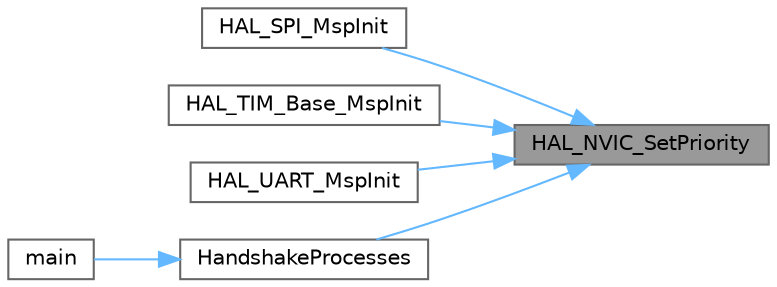 digraph "HAL_NVIC_SetPriority"
{
 // LATEX_PDF_SIZE
  bgcolor="transparent";
  edge [fontname=Helvetica,fontsize=10,labelfontname=Helvetica,labelfontsize=10];
  node [fontname=Helvetica,fontsize=10,shape=box,height=0.2,width=0.4];
  rankdir="RL";
  Node1 [id="Node000001",label="HAL_NVIC_SetPriority",height=0.2,width=0.4,color="gray40", fillcolor="grey60", style="filled", fontcolor="black",tooltip=" "];
  Node1 -> Node2 [id="edge1_Node000001_Node000002",dir="back",color="steelblue1",style="solid",tooltip=" "];
  Node2 [id="Node000002",label="HAL_SPI_MspInit",height=0.2,width=0.4,color="grey40", fillcolor="white", style="filled",URL="$group___s_p_i___exported___functions___group1.html#ga17f583be14b22caffa6c4e56dcd035ef",tooltip="SPI MSP Initialization This function configures the hardware resources used in this example"];
  Node1 -> Node3 [id="edge2_Node000001_Node000003",dir="back",color="steelblue1",style="solid",tooltip=" "];
  Node3 [id="Node000003",label="HAL_TIM_Base_MspInit",height=0.2,width=0.4,color="grey40", fillcolor="white", style="filled",URL="$group___t_i_m___exported___functions___group1.html#ga818f4d5d1e2f417438d281b4ac9efb9c",tooltip="TIM_Base MSP Initialization This function configures the hardware resources used in this example"];
  Node1 -> Node4 [id="edge3_Node000001_Node000004",dir="back",color="steelblue1",style="solid",tooltip=" "];
  Node4 [id="Node000004",label="HAL_UART_MspInit",height=0.2,width=0.4,color="grey40", fillcolor="white", style="filled",URL="$group___u_a_r_t___exported___functions___group1.html#ga0e553b32211877322f949b14801bbfa7",tooltip="UART MSP Initialization This function configures the hardware resources used in this example"];
  Node1 -> Node5 [id="edge4_Node000001_Node000005",dir="back",color="steelblue1",style="solid",tooltip=" "];
  Node5 [id="Node000005",label="HandshakeProcesses",height=0.2,width=0.4,color="grey40", fillcolor="white", style="filled",URL="$handshake__receiver_8c.html#a1cd7cb4dac2cac3fd0bffb657c7f0fdc",tooltip=" "];
  Node5 -> Node6 [id="edge5_Node000005_Node000006",dir="back",color="steelblue1",style="solid",tooltip=" "];
  Node6 [id="Node000006",label="main",height=0.2,width=0.4,color="grey40", fillcolor="white", style="filled",URL="$main_8c.html#a840291bc02cba5474a4cb46a9b9566fe",tooltip="The application entry point."];
}

